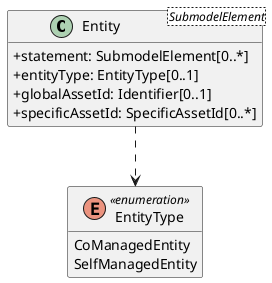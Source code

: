 @startuml
skinparam classAttributeIconSize 0
hide methods

class Entity<SubmodelElement> {
  +statement: SubmodelElement[0..*]
  +entityType: EntityType[0..1]
  +globalAssetId: Identifier[0..1]
  +specificAssetId: SpecificAssetId[0..*]
}
enum EntityType <<enumeration>> {
  CoManagedEntity
  SelfManagedEntity
}
Entity ..> EntityType
@enduml